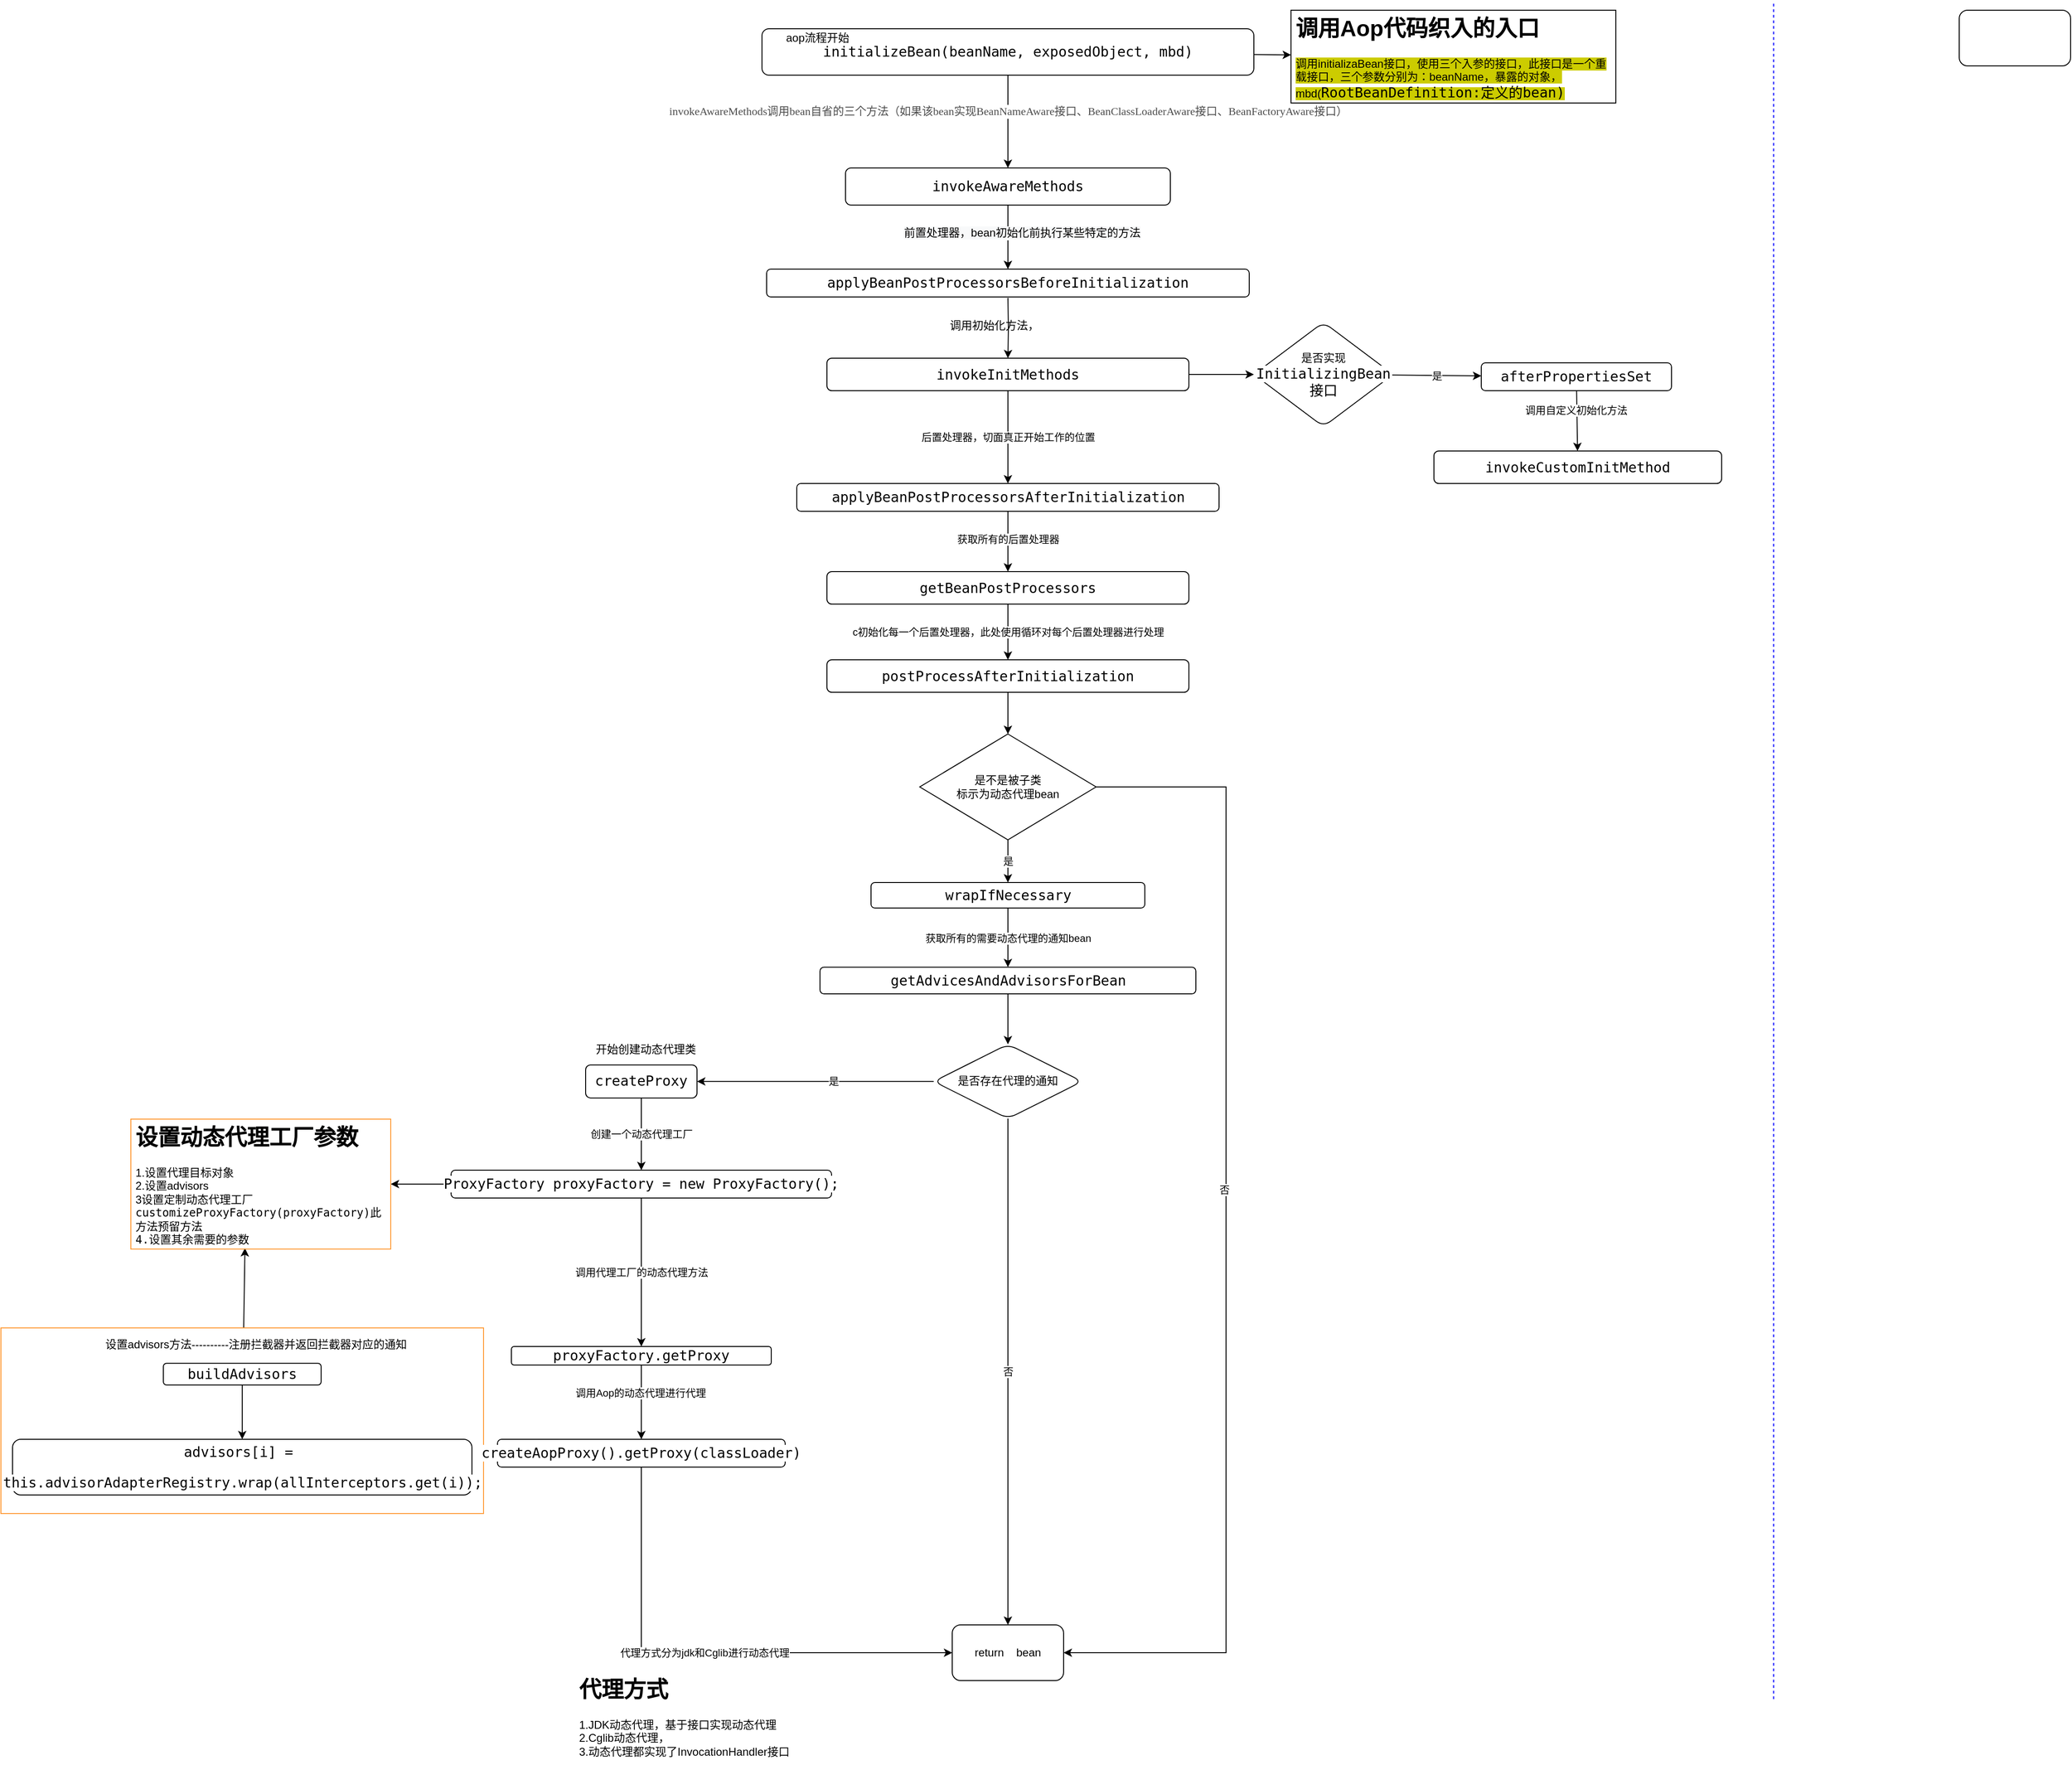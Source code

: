 <mxfile version="14.1.2" type="github">
  <diagram id="4j_4sENDe654t2IUAPT0" name="Page-1">
    <mxGraphModel dx="2010" dy="628" grid="1" gridSize="10" guides="1" tooltips="1" connect="1" arrows="1" fold="1" page="1" pageScale="1" pageWidth="827" pageHeight="1169" math="0" shadow="0">
      <root>
        <mxCell id="0" />
        <mxCell id="1" parent="0" />
        <mxCell id="mEqfDXpkV24xWXZ3q9tl-109" value="" style="rounded=0;orthogonalLoop=1;jettySize=auto;html=1;entryX=0.439;entryY=0.993;entryDx=0;entryDy=0;entryPerimeter=0;" parent="1" source="mEqfDXpkV24xWXZ3q9tl-107" target="mEqfDXpkV24xWXZ3q9tl-101" edge="1">
          <mxGeometry relative="1" as="geometry" />
        </mxCell>
        <mxCell id="mEqfDXpkV24xWXZ3q9tl-107" value="" style="rounded=0;whiteSpace=wrap;html=1;shadow=0;strokeColor=#FF9933;fillColor=#FFFFFF;" parent="1" vertex="1">
          <mxGeometry x="-750" y="1450" width="520" height="200" as="geometry" />
        </mxCell>
        <mxCell id="mEqfDXpkV24xWXZ3q9tl-11" value="" style="edgeStyle=orthogonalEdgeStyle;rounded=0;orthogonalLoop=1;jettySize=auto;html=1;" parent="1" target="mEqfDXpkV24xWXZ3q9tl-10" edge="1">
          <mxGeometry relative="1" as="geometry">
            <mxPoint x="325" y="209" as="sourcePoint" />
          </mxGeometry>
        </mxCell>
        <mxCell id="mEqfDXpkV24xWXZ3q9tl-26" style="edgeStyle=none;rounded=0;orthogonalLoop=1;jettySize=auto;html=1;entryX=0.5;entryY=0;entryDx=0;entryDy=0;" parent="1" source="mEqfDXpkV24xWXZ3q9tl-4" target="mEqfDXpkV24xWXZ3q9tl-10" edge="1">
          <mxGeometry relative="1" as="geometry">
            <mxPoint x="335" y="190" as="targetPoint" />
          </mxGeometry>
        </mxCell>
        <mxCell id="mEqfDXpkV24xWXZ3q9tl-45" value="&lt;span style=&quot;color: rgb(77 , 77 , 77) ; font-family: &amp;#34;microsoft yahei&amp;#34; ; font-size: 12px ; text-align: left&quot;&gt;invokeAwareMethods调用bean自省的三个方法（如果该bean实现BeanNameAware接口、BeanClassLoaderAware接口、BeanFactoryAware接口）&lt;/span&gt;" style="edgeLabel;html=1;align=center;verticalAlign=middle;resizable=0;points=[];" parent="mEqfDXpkV24xWXZ3q9tl-26" vertex="1" connectable="0">
          <mxGeometry x="-0.22" relative="1" as="geometry">
            <mxPoint as="offset" />
          </mxGeometry>
        </mxCell>
        <mxCell id="mEqfDXpkV24xWXZ3q9tl-27" value="" style="edgeStyle=none;rounded=0;orthogonalLoop=1;jettySize=auto;html=1;" parent="1" source="mEqfDXpkV24xWXZ3q9tl-4" target="mEqfDXpkV24xWXZ3q9tl-7" edge="1">
          <mxGeometry relative="1" as="geometry" />
        </mxCell>
        <mxCell id="mEqfDXpkV24xWXZ3q9tl-4" value="&lt;pre style=&quot;font-family: &amp;#34;jetbrains mono&amp;#34; , monospace ; font-size: 11.3pt&quot;&gt;&lt;span style=&quot;background-color: rgb(255 , 255 , 255)&quot;&gt;initializeBean(beanName, exposedObject, mbd)&lt;/span&gt;&lt;/pre&gt;" style="rounded=1;whiteSpace=wrap;html=1;" parent="1" vertex="1">
          <mxGeometry x="70" y="50" width="530" height="50" as="geometry" />
        </mxCell>
        <mxCell id="mEqfDXpkV24xWXZ3q9tl-2" value="&lt;font style=&quot;vertical-align: inherit&quot;&gt;&lt;font style=&quot;vertical-align: inherit&quot;&gt;aop流程开始&lt;/font&gt;&lt;/font&gt;" style="text;html=1;strokeColor=none;fillColor=none;align=center;verticalAlign=middle;whiteSpace=wrap;rounded=0;" parent="1" vertex="1">
          <mxGeometry x="80" y="50" width="100" height="20" as="geometry" />
        </mxCell>
        <mxCell id="mEqfDXpkV24xWXZ3q9tl-7" value="&lt;h1&gt;调用Aop代码织入的入口&lt;/h1&gt;&lt;p&gt;&lt;span style=&quot;background-color: rgb(204 , 204 , 0)&quot;&gt;调用initializaBean接口，使用三个入参的接口，此接口是一个重载接口，三个参数分别为：&lt;span&gt;beanName，暴露的对象，mbd(&lt;/span&gt;&lt;span style=&quot;font-family: &amp;#34;jetbrains mono&amp;#34; , monospace ; font-size: 11.3pt&quot;&gt;RootBeanDefinition:定义的bean)&lt;/span&gt;&lt;/span&gt;&lt;/p&gt;" style="text;html=1;strokeColor=#000000;fillColor=none;spacing=5;spacingTop=-20;whiteSpace=wrap;overflow=hidden;rounded=0;shadow=0;" parent="1" vertex="1">
          <mxGeometry x="640" y="30" width="350" height="100" as="geometry" />
        </mxCell>
        <mxCell id="mEqfDXpkV24xWXZ3q9tl-49" value="&lt;span style=&quot;font-size: 12px ; background-color: rgb(248 , 249 , 250)&quot;&gt;前置处理器，bean初始化前执行某些特定的方法&lt;/span&gt;" style="edgeStyle=none;rounded=0;orthogonalLoop=1;jettySize=auto;html=1;" parent="1" source="mEqfDXpkV24xWXZ3q9tl-10" target="mEqfDXpkV24xWXZ3q9tl-13" edge="1">
          <mxGeometry x="-0.13" y="15" relative="1" as="geometry">
            <mxPoint as="offset" />
          </mxGeometry>
        </mxCell>
        <mxCell id="mEqfDXpkV24xWXZ3q9tl-10" value="&lt;pre style=&quot;font-family: &amp;#34;jetbrains mono&amp;#34; , monospace ; font-size: 11.3pt&quot;&gt;&lt;span style=&quot;background-color: rgb(255 , 255 , 255)&quot;&gt;invokeAwareMethods&lt;/span&gt;&lt;/pre&gt;" style="whiteSpace=wrap;html=1;rounded=1;" parent="1" vertex="1">
          <mxGeometry x="160" y="200" width="350" height="40" as="geometry" />
        </mxCell>
        <mxCell id="mEqfDXpkV24xWXZ3q9tl-19" value="" style="edgeStyle=orthogonalEdgeStyle;rounded=0;orthogonalLoop=1;jettySize=auto;html=1;" parent="1" target="mEqfDXpkV24xWXZ3q9tl-18" edge="1">
          <mxGeometry relative="1" as="geometry">
            <mxPoint x="335" y="340" as="sourcePoint" />
          </mxGeometry>
        </mxCell>
        <mxCell id="mEqfDXpkV24xWXZ3q9tl-13" value="&lt;pre style=&quot;font-family: &amp;#34;jetbrains mono&amp;#34; , monospace ; font-size: 11.3pt&quot;&gt;&lt;span style=&quot;background-color: rgb(255 , 255 , 255)&quot;&gt;applyBeanPostProcessorsBeforeInitialization&lt;/span&gt;&lt;/pre&gt;" style="whiteSpace=wrap;html=1;rounded=1;" parent="1" vertex="1">
          <mxGeometry x="75" y="309" width="520" height="30" as="geometry" />
        </mxCell>
        <mxCell id="mEqfDXpkV24xWXZ3q9tl-33" value="" style="edgeStyle=none;rounded=0;orthogonalLoop=1;jettySize=auto;html=1;" parent="1" source="mEqfDXpkV24xWXZ3q9tl-18" target="mEqfDXpkV24xWXZ3q9tl-32" edge="1">
          <mxGeometry relative="1" as="geometry" />
        </mxCell>
        <mxCell id="mEqfDXpkV24xWXZ3q9tl-53" value="后置处理器，切面真正开始工作的位置" style="edgeStyle=none;rounded=0;orthogonalLoop=1;jettySize=auto;html=1;" parent="1" source="mEqfDXpkV24xWXZ3q9tl-18" target="mEqfDXpkV24xWXZ3q9tl-52" edge="1">
          <mxGeometry relative="1" as="geometry" />
        </mxCell>
        <mxCell id="mEqfDXpkV24xWXZ3q9tl-18" value="&lt;pre style=&quot;font-family: &amp;#34;jetbrains mono&amp;#34; , monospace ; font-size: 11.3pt&quot;&gt;&lt;span style=&quot;background-color: rgb(255 , 255 , 255)&quot;&gt;invokeInitMethods&lt;/span&gt;&lt;/pre&gt;" style="whiteSpace=wrap;html=1;rounded=1;" parent="1" vertex="1">
          <mxGeometry x="140" y="405" width="390" height="35" as="geometry" />
        </mxCell>
        <mxCell id="mEqfDXpkV24xWXZ3q9tl-28" value="调用初始化方法，" style="text;html=1;strokeColor=none;fillColor=none;align=center;verticalAlign=middle;whiteSpace=wrap;rounded=0;" parent="1" vertex="1">
          <mxGeometry x="187.5" y="360" width="265" height="20" as="geometry" />
        </mxCell>
        <mxCell id="mEqfDXpkV24xWXZ3q9tl-39" value="是" style="edgeStyle=none;rounded=0;orthogonalLoop=1;jettySize=auto;html=1;" parent="1" source="mEqfDXpkV24xWXZ3q9tl-32" target="mEqfDXpkV24xWXZ3q9tl-36" edge="1">
          <mxGeometry relative="1" as="geometry" />
        </mxCell>
        <mxCell id="mEqfDXpkV24xWXZ3q9tl-32" value="是否实现&lt;span style=&quot;font-family: &amp;#34;jetbrains mono&amp;#34; , monospace ; font-size: 11.3pt ; background-color: rgb(255 , 255 , 255)&quot;&gt;InitializingBean接口&lt;/span&gt;" style="rhombus;whiteSpace=wrap;html=1;rounded=1;" parent="1" vertex="1">
          <mxGeometry x="600" y="366.25" width="150" height="112.5" as="geometry" />
        </mxCell>
        <mxCell id="mEqfDXpkV24xWXZ3q9tl-42" value="" style="edgeStyle=none;rounded=0;orthogonalLoop=1;jettySize=auto;html=1;" parent="1" source="mEqfDXpkV24xWXZ3q9tl-36" target="mEqfDXpkV24xWXZ3q9tl-41" edge="1">
          <mxGeometry relative="1" as="geometry" />
        </mxCell>
        <mxCell id="mEqfDXpkV24xWXZ3q9tl-44" value="调用自定义初始化方法" style="edgeLabel;html=1;align=center;verticalAlign=middle;resizable=0;points=[];" parent="mEqfDXpkV24xWXZ3q9tl-42" vertex="1" connectable="0">
          <mxGeometry x="-0.354" y="-1" relative="1" as="geometry">
            <mxPoint as="offset" />
          </mxGeometry>
        </mxCell>
        <mxCell id="mEqfDXpkV24xWXZ3q9tl-36" value="&lt;pre style=&quot;font-family: &amp;#34;jetbrains mono&amp;#34; , monospace ; font-size: 11.3pt&quot;&gt;&lt;span style=&quot;background-color: rgb(255 , 255 , 255)&quot;&gt;afterPropertiesSet&lt;/span&gt;&lt;/pre&gt;" style="whiteSpace=wrap;html=1;rounded=1;" parent="1" vertex="1">
          <mxGeometry x="845" y="410" width="205" height="30" as="geometry" />
        </mxCell>
        <mxCell id="mEqfDXpkV24xWXZ3q9tl-41" value="&lt;pre style=&quot;font-family: &amp;#34;jetbrains mono&amp;#34; , monospace ; font-size: 11.3pt&quot;&gt;&lt;span style=&quot;background-color: rgb(255 , 255 , 255)&quot;&gt;invokeCustomInitMethod&lt;/span&gt;&lt;/pre&gt;" style="whiteSpace=wrap;html=1;rounded=1;" parent="1" vertex="1">
          <mxGeometry x="794" y="505" width="310" height="35" as="geometry" />
        </mxCell>
        <mxCell id="mEqfDXpkV24xWXZ3q9tl-55" value="" style="edgeStyle=none;rounded=0;orthogonalLoop=1;jettySize=auto;html=1;" parent="1" source="mEqfDXpkV24xWXZ3q9tl-52" target="mEqfDXpkV24xWXZ3q9tl-54" edge="1">
          <mxGeometry relative="1" as="geometry" />
        </mxCell>
        <mxCell id="mEqfDXpkV24xWXZ3q9tl-56" value="获取所有的后置处理器" style="edgeLabel;html=1;align=center;verticalAlign=middle;resizable=0;points=[];" parent="mEqfDXpkV24xWXZ3q9tl-55" vertex="1" connectable="0">
          <mxGeometry x="-0.323" relative="1" as="geometry">
            <mxPoint y="8" as="offset" />
          </mxGeometry>
        </mxCell>
        <mxCell id="mEqfDXpkV24xWXZ3q9tl-52" value="&lt;pre style=&quot;font-family: &amp;#34;jetbrains mono&amp;#34; , monospace ; font-size: 11.3pt&quot;&gt;&lt;span style=&quot;background-color: rgb(255 , 255 , 255)&quot;&gt;applyBeanPostProcessorsAfterInitialization&lt;/span&gt;&lt;/pre&gt;" style="whiteSpace=wrap;html=1;rounded=1;" parent="1" vertex="1">
          <mxGeometry x="107.5" y="540" width="455" height="30" as="geometry" />
        </mxCell>
        <mxCell id="mEqfDXpkV24xWXZ3q9tl-58" value="c初始化每一个后置处理器，此处使用循环对每个后置处理器进行处理" style="edgeStyle=none;rounded=0;orthogonalLoop=1;jettySize=auto;html=1;" parent="1" source="mEqfDXpkV24xWXZ3q9tl-54" target="mEqfDXpkV24xWXZ3q9tl-57" edge="1">
          <mxGeometry relative="1" as="geometry" />
        </mxCell>
        <mxCell id="mEqfDXpkV24xWXZ3q9tl-54" value="&lt;pre style=&quot;font-family: &amp;#34;jetbrains mono&amp;#34; , monospace ; font-size: 11.3pt&quot;&gt;&lt;pre style=&quot;font-family: &amp;#34;jetbrains mono&amp;#34; , monospace ; font-size: 11.3pt&quot;&gt;&lt;span style=&quot;background-color: rgb(255 , 255 , 255)&quot;&gt;getBeanPostProcessors&lt;/span&gt;&lt;/pre&gt;&lt;/pre&gt;" style="whiteSpace=wrap;html=1;rounded=1;" parent="1" vertex="1">
          <mxGeometry x="140" y="635" width="390" height="35" as="geometry" />
        </mxCell>
        <mxCell id="mEqfDXpkV24xWXZ3q9tl-63" value="" style="edgeStyle=none;rounded=0;orthogonalLoop=1;jettySize=auto;html=1;" parent="1" source="mEqfDXpkV24xWXZ3q9tl-57" target="mEqfDXpkV24xWXZ3q9tl-61" edge="1">
          <mxGeometry relative="1" as="geometry" />
        </mxCell>
        <mxCell id="mEqfDXpkV24xWXZ3q9tl-57" value="&lt;pre style=&quot;font-family: &amp;#34;jetbrains mono&amp;#34; , monospace ; font-size: 11.3pt&quot;&gt;&lt;span style=&quot;background-color: rgb(255 , 255 , 255)&quot;&gt;postProcessAfterInitialization&lt;/span&gt;&lt;/pre&gt;" style="whiteSpace=wrap;html=1;rounded=1;" parent="1" vertex="1">
          <mxGeometry x="140" y="730" width="390" height="35" as="geometry" />
        </mxCell>
        <mxCell id="mEqfDXpkV24xWXZ3q9tl-66" value="获取所有的需要动态代理的通知bean" style="edgeStyle=none;rounded=0;orthogonalLoop=1;jettySize=auto;html=1;" parent="1" source="mEqfDXpkV24xWXZ3q9tl-59" target="mEqfDXpkV24xWXZ3q9tl-65" edge="1">
          <mxGeometry relative="1" as="geometry" />
        </mxCell>
        <mxCell id="mEqfDXpkV24xWXZ3q9tl-59" value="&lt;pre style=&quot;font-family: &amp;#34;jetbrains mono&amp;#34; , monospace ; font-size: 11.3pt&quot;&gt;&lt;span style=&quot;background-color: rgb(255 , 255 , 255)&quot;&gt;wrapIfNecessary&lt;/span&gt;&lt;/pre&gt;" style="whiteSpace=wrap;html=1;rounded=1;" parent="1" vertex="1">
          <mxGeometry x="187.5" y="970" width="295" height="27.5" as="geometry" />
        </mxCell>
        <mxCell id="mEqfDXpkV24xWXZ3q9tl-64" value="是" style="edgeStyle=none;rounded=0;orthogonalLoop=1;jettySize=auto;html=1;" parent="1" source="mEqfDXpkV24xWXZ3q9tl-61" target="mEqfDXpkV24xWXZ3q9tl-59" edge="1">
          <mxGeometry relative="1" as="geometry" />
        </mxCell>
        <mxCell id="mEqfDXpkV24xWXZ3q9tl-78" style="edgeStyle=orthogonalEdgeStyle;rounded=0;orthogonalLoop=1;jettySize=auto;html=1;entryX=1;entryY=0.5;entryDx=0;entryDy=0;exitX=1;exitY=0.5;exitDx=0;exitDy=0;" parent="1" source="mEqfDXpkV24xWXZ3q9tl-61" target="mEqfDXpkV24xWXZ3q9tl-76" edge="1">
          <mxGeometry relative="1" as="geometry">
            <Array as="points">
              <mxPoint x="570" y="867" />
              <mxPoint x="570" y="1800" />
            </Array>
          </mxGeometry>
        </mxCell>
        <mxCell id="mEqfDXpkV24xWXZ3q9tl-79" value="否" style="edgeLabel;html=1;align=center;verticalAlign=middle;resizable=0;points=[];" parent="mEqfDXpkV24xWXZ3q9tl-78" vertex="1" connectable="0">
          <mxGeometry x="-0.081" y="-2" relative="1" as="geometry">
            <mxPoint as="offset" />
          </mxGeometry>
        </mxCell>
        <mxCell id="mEqfDXpkV24xWXZ3q9tl-61" value="是不是被子类&lt;br&gt;标示为动态代理bean" style="rhombus;whiteSpace=wrap;html=1;shadow=0;strokeColor=#000000;fillColor=#FFFFFF;" parent="1" vertex="1">
          <mxGeometry x="240" y="810" width="190" height="114" as="geometry" />
        </mxCell>
        <mxCell id="mEqfDXpkV24xWXZ3q9tl-75" value="" style="edgeStyle=none;rounded=0;orthogonalLoop=1;jettySize=auto;html=1;" parent="1" source="mEqfDXpkV24xWXZ3q9tl-65" target="mEqfDXpkV24xWXZ3q9tl-74" edge="1">
          <mxGeometry relative="1" as="geometry" />
        </mxCell>
        <mxCell id="mEqfDXpkV24xWXZ3q9tl-65" value="&lt;pre style=&quot;font-family: &amp;#34;jetbrains mono&amp;#34; , monospace ; font-size: 11.3pt&quot;&gt;&lt;span style=&quot;background-color: rgb(255 , 255 , 255)&quot;&gt;getAdvicesAndAdvisorsForBean&lt;/span&gt;&lt;/pre&gt;" style="whiteSpace=wrap;html=1;rounded=1;" parent="1" vertex="1">
          <mxGeometry x="132.5" y="1061.25" width="405" height="28.75" as="geometry" />
        </mxCell>
        <mxCell id="mEqfDXpkV24xWXZ3q9tl-77" value="否" style="edgeStyle=none;rounded=0;orthogonalLoop=1;jettySize=auto;html=1;" parent="1" source="mEqfDXpkV24xWXZ3q9tl-74" target="mEqfDXpkV24xWXZ3q9tl-76" edge="1">
          <mxGeometry relative="1" as="geometry" />
        </mxCell>
        <mxCell id="mEqfDXpkV24xWXZ3q9tl-83" value="" style="edgeStyle=orthogonalEdgeStyle;rounded=0;orthogonalLoop=1;jettySize=auto;html=1;" parent="1" source="mEqfDXpkV24xWXZ3q9tl-74" target="mEqfDXpkV24xWXZ3q9tl-82" edge="1">
          <mxGeometry relative="1" as="geometry" />
        </mxCell>
        <mxCell id="mEqfDXpkV24xWXZ3q9tl-84" value="是" style="edgeLabel;html=1;align=center;verticalAlign=middle;resizable=0;points=[];" parent="mEqfDXpkV24xWXZ3q9tl-83" vertex="1" connectable="0">
          <mxGeometry x="-0.153" y="-1" relative="1" as="geometry">
            <mxPoint as="offset" />
          </mxGeometry>
        </mxCell>
        <mxCell id="mEqfDXpkV24xWXZ3q9tl-74" value="&lt;span&gt;是否存在代理的通知&lt;/span&gt;" style="rhombus;whiteSpace=wrap;html=1;rounded=1;" parent="1" vertex="1">
          <mxGeometry x="255" y="1144.38" width="160" height="80" as="geometry" />
        </mxCell>
        <mxCell id="mEqfDXpkV24xWXZ3q9tl-76" value="return&amp;nbsp; &amp;nbsp; bean" style="whiteSpace=wrap;html=1;rounded=1;" parent="1" vertex="1">
          <mxGeometry x="275" y="1770" width="120" height="60" as="geometry" />
        </mxCell>
        <mxCell id="mEqfDXpkV24xWXZ3q9tl-87" value="创建一个动态代理工厂" style="edgeStyle=orthogonalEdgeStyle;rounded=0;orthogonalLoop=1;jettySize=auto;html=1;" parent="1" source="mEqfDXpkV24xWXZ3q9tl-82" target="mEqfDXpkV24xWXZ3q9tl-86" edge="1">
          <mxGeometry relative="1" as="geometry" />
        </mxCell>
        <mxCell id="mEqfDXpkV24xWXZ3q9tl-82" value="&lt;pre style=&quot;font-family: &amp;#34;jetbrains mono&amp;#34; , monospace ; font-size: 11.3pt&quot;&gt;&lt;span style=&quot;background-color: rgb(255 , 255 , 255)&quot;&gt;createProxy&lt;/span&gt;&lt;/pre&gt;" style="whiteSpace=wrap;html=1;rounded=1;" parent="1" vertex="1">
          <mxGeometry x="-120" y="1166.57" width="120" height="35.62" as="geometry" />
        </mxCell>
        <mxCell id="mEqfDXpkV24xWXZ3q9tl-85" value="开始创建动态代理类" style="text;html=1;strokeColor=none;fillColor=none;align=center;verticalAlign=middle;whiteSpace=wrap;rounded=0;shadow=0;" parent="1" vertex="1">
          <mxGeometry x="-140" y="1140" width="170" height="20" as="geometry" />
        </mxCell>
        <mxCell id="mEqfDXpkV24xWXZ3q9tl-102" value="" style="edgeStyle=orthogonalEdgeStyle;rounded=0;orthogonalLoop=1;jettySize=auto;html=1;" parent="1" source="mEqfDXpkV24xWXZ3q9tl-86" target="mEqfDXpkV24xWXZ3q9tl-101" edge="1">
          <mxGeometry relative="1" as="geometry" />
        </mxCell>
        <mxCell id="xvFdu4RLf-Sp37y8z9dZ-1" value="&lt;span style=&quot;color: rgb(0 , 0 , 0) ; font-family: &amp;#34;helvetica&amp;#34; ; font-size: 11px ; font-style: normal ; font-weight: 400 ; letter-spacing: normal ; text-align: center ; text-indent: 0px ; text-transform: none ; word-spacing: 0px ; background-color: rgb(255 , 255 , 255) ; display: inline ; float: none&quot;&gt;调用代理工厂的动态代理方法&lt;/span&gt;" style="edgeStyle=none;rounded=0;orthogonalLoop=1;jettySize=auto;html=1;" parent="1" source="mEqfDXpkV24xWXZ3q9tl-86" target="mEqfDXpkV24xWXZ3q9tl-92" edge="1">
          <mxGeometry relative="1" as="geometry" />
        </mxCell>
        <mxCell id="mEqfDXpkV24xWXZ3q9tl-86" value="&lt;pre style=&quot;font-family: &amp;#34;jetbrains mono&amp;#34; , monospace ; font-size: 11.3pt&quot;&gt;&lt;pre style=&quot;font-family: &amp;#34;jetbrains mono&amp;#34; , monospace ; font-size: 11.3pt&quot;&gt;&lt;span style=&quot;background-color: rgb(255 , 255 , 255)&quot;&gt;ProxyFactory proxyFactory = new ProxyFactory();&lt;/span&gt;&lt;/pre&gt;&lt;/pre&gt;" style="whiteSpace=wrap;html=1;rounded=1;" parent="1" vertex="1">
          <mxGeometry x="-265" y="1280" width="410" height="30" as="geometry" />
        </mxCell>
        <mxCell id="mEqfDXpkV24xWXZ3q9tl-105" value="" style="edgeStyle=orthogonalEdgeStyle;rounded=0;orthogonalLoop=1;jettySize=auto;html=1;" parent="1" source="mEqfDXpkV24xWXZ3q9tl-90" target="mEqfDXpkV24xWXZ3q9tl-104" edge="1">
          <mxGeometry relative="1" as="geometry" />
        </mxCell>
        <mxCell id="mEqfDXpkV24xWXZ3q9tl-90" value="&lt;pre style=&quot;font-family: &amp;#34;jetbrains mono&amp;#34; , monospace ; font-size: 11.3pt&quot;&gt;&lt;span style=&quot;background-color: rgb(255 , 255 , 255)&quot;&gt;buildAdvisors&lt;/span&gt;&lt;/pre&gt;" style="whiteSpace=wrap;html=1;rounded=1;" parent="1" vertex="1">
          <mxGeometry x="-575" y="1488.12" width="170" height="23.43" as="geometry" />
        </mxCell>
        <mxCell id="mEqfDXpkV24xWXZ3q9tl-95" value="" style="edgeStyle=orthogonalEdgeStyle;rounded=0;orthogonalLoop=1;jettySize=auto;html=1;" parent="1" source="mEqfDXpkV24xWXZ3q9tl-92" target="mEqfDXpkV24xWXZ3q9tl-94" edge="1">
          <mxGeometry relative="1" as="geometry" />
        </mxCell>
        <mxCell id="mEqfDXpkV24xWXZ3q9tl-96" value="调用Aop的动态代理进行代理" style="edgeLabel;html=1;align=center;verticalAlign=middle;resizable=0;points=[];" parent="mEqfDXpkV24xWXZ3q9tl-95" vertex="1" connectable="0">
          <mxGeometry x="-0.25" y="-1" relative="1" as="geometry">
            <mxPoint as="offset" />
          </mxGeometry>
        </mxCell>
        <mxCell id="mEqfDXpkV24xWXZ3q9tl-92" value="&lt;pre style=&quot;font-family: &amp;#34;jetbrains mono&amp;#34; , monospace ; font-size: 11.3pt&quot;&gt;&lt;span style=&quot;background-color: rgb(255 , 255 , 255)&quot;&gt;proxyFactory.getProxy&lt;/span&gt;&lt;/pre&gt;" style="whiteSpace=wrap;html=1;rounded=1;" parent="1" vertex="1">
          <mxGeometry x="-200" y="1470" width="280" height="20" as="geometry" />
        </mxCell>
        <mxCell id="mEqfDXpkV24xWXZ3q9tl-97" value="代理方式分为jdk和Cglib进行动态代理" style="edgeStyle=orthogonalEdgeStyle;rounded=0;orthogonalLoop=1;jettySize=auto;html=1;entryX=0;entryY=0.5;entryDx=0;entryDy=0;exitX=0.5;exitY=1;exitDx=0;exitDy=0;" parent="1" source="mEqfDXpkV24xWXZ3q9tl-94" target="mEqfDXpkV24xWXZ3q9tl-76" edge="1">
          <mxGeometry relative="1" as="geometry" />
        </mxCell>
        <mxCell id="mEqfDXpkV24xWXZ3q9tl-94" value="&lt;pre style=&quot;font-family: &amp;#34;jetbrains mono&amp;#34; , monospace ; font-size: 11.3pt&quot;&gt;&lt;span style=&quot;background-color: rgb(255 , 255 , 255)&quot;&gt;createAopProxy().getProxy(classLoader)&lt;/span&gt;&lt;/pre&gt;" style="whiteSpace=wrap;html=1;rounded=1;" parent="1" vertex="1">
          <mxGeometry x="-215" y="1570" width="310" height="30" as="geometry" />
        </mxCell>
        <mxCell id="mEqfDXpkV24xWXZ3q9tl-99" value="&lt;h1&gt;代理方式&lt;/h1&gt;&lt;div&gt;1.JDK动态代理，基于接口实现动态代理&lt;/div&gt;&lt;div&gt;2.Cglib动态代理，&lt;/div&gt;&lt;div&gt;3.动态代理都实现了InvocationHandler接口&lt;/div&gt;" style="text;html=1;strokeColor=none;fillColor=none;spacing=5;spacingTop=-20;whiteSpace=wrap;overflow=hidden;rounded=0;shadow=0;" parent="1" vertex="1">
          <mxGeometry x="-132.5" y="1820" width="240" height="100" as="geometry" />
        </mxCell>
        <mxCell id="mEqfDXpkV24xWXZ3q9tl-101" value="&lt;h1&gt;设置动态代理工厂参数&lt;/h1&gt;&lt;div&gt;1.设置代理目标对象&lt;/div&gt;&lt;div&gt;2.设置advisors&lt;/div&gt;&lt;div&gt;3设置定制动态代理工厂&lt;font style=&quot;font-size: 12px&quot;&gt;&lt;span style=&quot;font-family: &amp;#34;jetbrains mono&amp;#34; , monospace ; background-color: rgb(255 , 255 , 255)&quot;&gt;customizeProxyFactory(&lt;/span&gt;&lt;span style=&quot;background-color: rgb(255 , 255 , 255) ; font-family: &amp;#34;jetbrains mono&amp;#34; , monospace ; text-align: center&quot;&gt;proxyFactory&lt;/span&gt;&lt;span style=&quot;background-color: rgb(255 , 255 , 255) ; font-family: &amp;#34;jetbrains mono&amp;#34; , monospace&quot;&gt;)此方法预留方法&lt;/span&gt;&lt;/font&gt;&lt;/div&gt;&lt;div&gt;&lt;font style=&quot;font-size: 12px&quot;&gt;&lt;span style=&quot;background-color: rgb(255 , 255 , 255) ; font-family: &amp;#34;jetbrains mono&amp;#34; , monospace&quot;&gt;4.设置其余需要的参数&lt;/span&gt;&lt;/font&gt;&lt;/div&gt;" style="text;html=1;strokeColor=#FF9933;fillColor=none;spacing=5;spacingTop=-20;whiteSpace=wrap;overflow=hidden;rounded=0;shadow=0;" parent="1" vertex="1">
          <mxGeometry x="-610" y="1225" width="280" height="140" as="geometry" />
        </mxCell>
        <mxCell id="mEqfDXpkV24xWXZ3q9tl-103" value="设置advisors方法----------注册拦截器并返回拦截器对应的通知" style="text;html=1;strokeColor=none;fillColor=none;align=center;verticalAlign=middle;whiteSpace=wrap;rounded=0;shadow=0;" parent="1" vertex="1">
          <mxGeometry x="-655" y="1458.12" width="360" height="20" as="geometry" />
        </mxCell>
        <mxCell id="mEqfDXpkV24xWXZ3q9tl-104" value="&lt;pre style=&quot;font-family: &amp;#34;jetbrains mono&amp;#34; , monospace ; font-size: 11.3pt&quot;&gt;&lt;span style=&quot;background-color: rgb(255 , 255 , 255)&quot;&gt;advisors[i] = &lt;/span&gt;&lt;/pre&gt;&lt;pre style=&quot;font-family: &amp;#34;jetbrains mono&amp;#34; , monospace ; font-size: 11.3pt&quot;&gt;&lt;span style=&quot;background-color: rgb(255 , 255 , 255)&quot;&gt;this.advisorAdapterRegistry.wrap(allInterceptors.get(i));&lt;/span&gt;&lt;/pre&gt;" style="whiteSpace=wrap;html=1;rounded=1;" parent="1" vertex="1">
          <mxGeometry x="-737.5" y="1570" width="495" height="60" as="geometry" />
        </mxCell>
        <mxCell id="-3TuCTokdQ1aTvoNtiGP-1" value="" style="rounded=1;whiteSpace=wrap;html=1;" vertex="1" parent="1">
          <mxGeometry x="1360" y="30" width="120" height="60" as="geometry" />
        </mxCell>
        <mxCell id="-3TuCTokdQ1aTvoNtiGP-3" value="" style="endArrow=none;dashed=1;html=1;strokeColor=#0000FF;" edge="1" parent="1">
          <mxGeometry width="50" height="50" relative="1" as="geometry">
            <mxPoint x="1160" y="1850" as="sourcePoint" />
            <mxPoint x="1160" y="20" as="targetPoint" />
          </mxGeometry>
        </mxCell>
      </root>
    </mxGraphModel>
  </diagram>
</mxfile>
